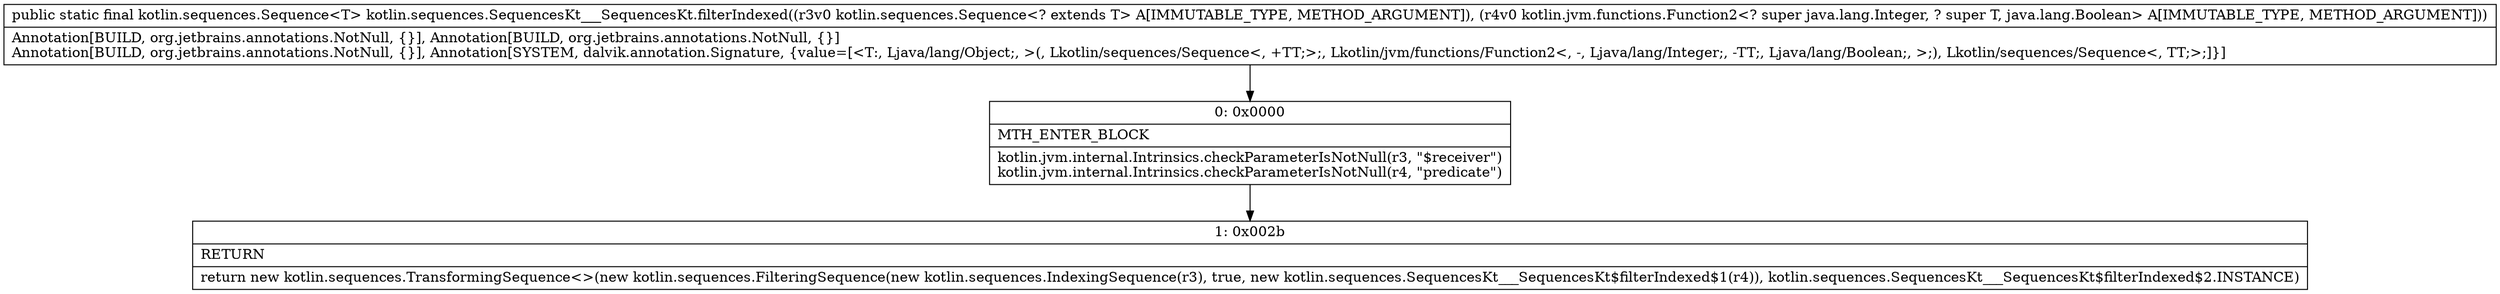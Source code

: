 digraph "CFG forkotlin.sequences.SequencesKt___SequencesKt.filterIndexed(Lkotlin\/sequences\/Sequence;Lkotlin\/jvm\/functions\/Function2;)Lkotlin\/sequences\/Sequence;" {
Node_0 [shape=record,label="{0\:\ 0x0000|MTH_ENTER_BLOCK\l|kotlin.jvm.internal.Intrinsics.checkParameterIsNotNull(r3, \"$receiver\")\lkotlin.jvm.internal.Intrinsics.checkParameterIsNotNull(r4, \"predicate\")\l}"];
Node_1 [shape=record,label="{1\:\ 0x002b|RETURN\l|return new kotlin.sequences.TransformingSequence\<\>(new kotlin.sequences.FilteringSequence(new kotlin.sequences.IndexingSequence(r3), true, new kotlin.sequences.SequencesKt___SequencesKt$filterIndexed$1(r4)), kotlin.sequences.SequencesKt___SequencesKt$filterIndexed$2.INSTANCE)\l}"];
MethodNode[shape=record,label="{public static final kotlin.sequences.Sequence\<T\> kotlin.sequences.SequencesKt___SequencesKt.filterIndexed((r3v0 kotlin.sequences.Sequence\<? extends T\> A[IMMUTABLE_TYPE, METHOD_ARGUMENT]), (r4v0 kotlin.jvm.functions.Function2\<? super java.lang.Integer, ? super T, java.lang.Boolean\> A[IMMUTABLE_TYPE, METHOD_ARGUMENT]))  | Annotation[BUILD, org.jetbrains.annotations.NotNull, \{\}], Annotation[BUILD, org.jetbrains.annotations.NotNull, \{\}]\lAnnotation[BUILD, org.jetbrains.annotations.NotNull, \{\}], Annotation[SYSTEM, dalvik.annotation.Signature, \{value=[\<T:, Ljava\/lang\/Object;, \>(, Lkotlin\/sequences\/Sequence\<, +TT;\>;, Lkotlin\/jvm\/functions\/Function2\<, \-, Ljava\/lang\/Integer;, \-TT;, Ljava\/lang\/Boolean;, \>;), Lkotlin\/sequences\/Sequence\<, TT;\>;]\}]\l}"];
MethodNode -> Node_0;
Node_0 -> Node_1;
}

